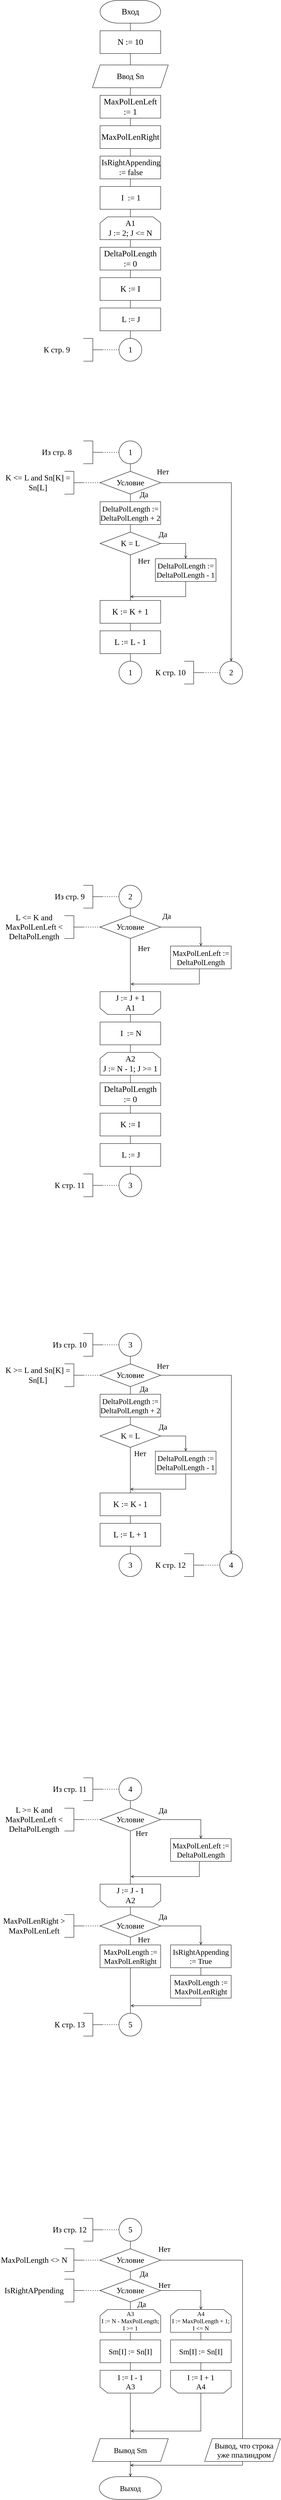 <mxfile version="15.7.4" type="github">
  <diagram id="jJNzSYbowdD1MDir5mqe" name="Page-1">
    <mxGraphModel dx="493" dy="912" grid="1" gridSize="10" guides="1" tooltips="1" connect="1" arrows="1" fold="1" page="1" pageScale="1" pageWidth="827" pageHeight="1169" math="0" shadow="0">
      <root>
        <mxCell id="0" />
        <mxCell id="1" parent="0" />
        <mxCell id="dUmzm0TEQAHFUmSsL2kq-4" style="edgeStyle=orthogonalEdgeStyle;rounded=0;orthogonalLoop=1;jettySize=auto;html=1;fontFamily=Times New Roman;fontSize=22;endArrow=none;endFill=0;" edge="1" parent="1" source="dUmzm0TEQAHFUmSsL2kq-2">
          <mxGeometry relative="1" as="geometry">
            <mxPoint x="414" y="120" as="targetPoint" />
          </mxGeometry>
        </mxCell>
        <mxCell id="dUmzm0TEQAHFUmSsL2kq-2" value="Вход" style="strokeWidth=1;html=1;shape=mxgraph.flowchart.terminator;whiteSpace=wrap;fontSize=22;fontFamily=Times New Roman;" vertex="1" parent="1">
          <mxGeometry x="334" y="40" width="160" height="60" as="geometry" />
        </mxCell>
        <mxCell id="dUmzm0TEQAHFUmSsL2kq-14" style="edgeStyle=orthogonalEdgeStyle;rounded=0;orthogonalLoop=1;jettySize=auto;html=1;entryX=0.5;entryY=0;entryDx=0;entryDy=0;fontFamily=Times New Roman;fontSize=21;endArrow=none;endFill=0;" edge="1" parent="1" source="dUmzm0TEQAHFUmSsL2kq-5" target="dUmzm0TEQAHFUmSsL2kq-12">
          <mxGeometry relative="1" as="geometry" />
        </mxCell>
        <mxCell id="dUmzm0TEQAHFUmSsL2kq-5" value="N := 10" style="rounded=0;whiteSpace=wrap;html=1;fontFamily=Times New Roman;fontSize=22;strokeWidth=1;" vertex="1" parent="1">
          <mxGeometry x="334" y="120" width="160" height="60" as="geometry" />
        </mxCell>
        <mxCell id="dUmzm0TEQAHFUmSsL2kq-6" style="edgeStyle=orthogonalEdgeStyle;rounded=0;orthogonalLoop=1;jettySize=auto;html=1;fontFamily=Times New Roman;fontSize=22;endArrow=none;endFill=0;" edge="1" parent="1">
          <mxGeometry relative="1" as="geometry">
            <mxPoint x="414" y="290" as="targetPoint" />
            <mxPoint x="413.941" y="270" as="sourcePoint" />
          </mxGeometry>
        </mxCell>
        <mxCell id="dUmzm0TEQAHFUmSsL2kq-7" value="MaxPolLenLeft := 1" style="rounded=0;whiteSpace=wrap;html=1;fontFamily=Times New Roman;fontSize=22;strokeWidth=1;" vertex="1" parent="1">
          <mxGeometry x="334" y="290" width="160" height="60" as="geometry" />
        </mxCell>
        <mxCell id="dUmzm0TEQAHFUmSsL2kq-8" style="edgeStyle=orthogonalEdgeStyle;rounded=0;orthogonalLoop=1;jettySize=auto;html=1;fontFamily=Times New Roman;fontSize=22;endArrow=none;endFill=0;" edge="1" parent="1">
          <mxGeometry relative="1" as="geometry">
            <mxPoint x="414" y="370" as="targetPoint" />
            <mxPoint x="413.941" y="350" as="sourcePoint" />
          </mxGeometry>
        </mxCell>
        <mxCell id="dUmzm0TEQAHFUmSsL2kq-9" value="MaxPolLenRight" style="rounded=0;whiteSpace=wrap;html=1;fontFamily=Times New Roman;fontSize=22;strokeWidth=1;" vertex="1" parent="1">
          <mxGeometry x="334" y="370" width="160" height="60" as="geometry" />
        </mxCell>
        <mxCell id="dUmzm0TEQAHFUmSsL2kq-10" style="edgeStyle=orthogonalEdgeStyle;rounded=0;orthogonalLoop=1;jettySize=auto;html=1;fontFamily=Times New Roman;fontSize=22;endArrow=none;endFill=0;" edge="1" parent="1">
          <mxGeometry relative="1" as="geometry">
            <mxPoint x="414" y="450" as="targetPoint" />
            <mxPoint x="413.941" y="430" as="sourcePoint" />
          </mxGeometry>
        </mxCell>
        <mxCell id="dUmzm0TEQAHFUmSsL2kq-19" style="edgeStyle=orthogonalEdgeStyle;rounded=0;orthogonalLoop=1;jettySize=auto;html=1;fontFamily=Times New Roman;fontSize=21;endArrow=none;endFill=0;" edge="1" parent="1" source="dUmzm0TEQAHFUmSsL2kq-11">
          <mxGeometry relative="1" as="geometry">
            <mxPoint x="414" y="520" as="targetPoint" />
          </mxGeometry>
        </mxCell>
        <mxCell id="dUmzm0TEQAHFUmSsL2kq-11" value="IsRightAppending := false" style="rounded=0;whiteSpace=wrap;html=1;fontFamily=Times New Roman;fontSize=21;strokeWidth=1;spacingLeft=3;" vertex="1" parent="1">
          <mxGeometry x="334" y="450" width="160" height="60" as="geometry" />
        </mxCell>
        <mxCell id="dUmzm0TEQAHFUmSsL2kq-12" value="Ввод Sn" style="shape=parallelogram;perimeter=parallelogramPerimeter;whiteSpace=wrap;html=1;fixedSize=1;fontFamily=Times New Roman;fontSize=21;strokeWidth=1;" vertex="1" parent="1">
          <mxGeometry x="314" y="210" width="200" height="60" as="geometry" />
        </mxCell>
        <mxCell id="dUmzm0TEQAHFUmSsL2kq-20" value="А1&lt;br&gt;J := 2; J &amp;lt;= N" style="shape=loopLimit;whiteSpace=wrap;html=1;fontFamily=Times New Roman;fontSize=21;strokeWidth=1;" vertex="1" parent="1">
          <mxGeometry x="334" y="610" width="160" height="60" as="geometry" />
        </mxCell>
        <mxCell id="dUmzm0TEQAHFUmSsL2kq-21" style="edgeStyle=orthogonalEdgeStyle;rounded=0;orthogonalLoop=1;jettySize=auto;html=1;fontFamily=Times New Roman;fontSize=22;endArrow=none;endFill=0;" edge="1" parent="1">
          <mxGeometry relative="1" as="geometry">
            <mxPoint x="414" y="690" as="targetPoint" />
            <mxPoint x="413.941" y="670" as="sourcePoint" />
          </mxGeometry>
        </mxCell>
        <mxCell id="dUmzm0TEQAHFUmSsL2kq-22" value="DeltaPolLength := 0" style="rounded=0;whiteSpace=wrap;html=1;fontFamily=Times New Roman;fontSize=22;strokeWidth=1;" vertex="1" parent="1">
          <mxGeometry x="334" y="690" width="160" height="60" as="geometry" />
        </mxCell>
        <mxCell id="dUmzm0TEQAHFUmSsL2kq-23" style="edgeStyle=orthogonalEdgeStyle;rounded=0;orthogonalLoop=1;jettySize=auto;html=1;fontFamily=Times New Roman;fontSize=22;endArrow=none;endFill=0;" edge="1" parent="1">
          <mxGeometry relative="1" as="geometry">
            <mxPoint x="414" y="770" as="targetPoint" />
            <mxPoint x="413.941" y="750" as="sourcePoint" />
          </mxGeometry>
        </mxCell>
        <mxCell id="dUmzm0TEQAHFUmSsL2kq-24" value="K := I" style="rounded=0;whiteSpace=wrap;html=1;fontFamily=Times New Roman;fontSize=22;strokeWidth=1;" vertex="1" parent="1">
          <mxGeometry x="334" y="770" width="160" height="60" as="geometry" />
        </mxCell>
        <mxCell id="dUmzm0TEQAHFUmSsL2kq-25" style="edgeStyle=orthogonalEdgeStyle;rounded=0;orthogonalLoop=1;jettySize=auto;html=1;fontFamily=Times New Roman;fontSize=22;endArrow=none;endFill=0;" edge="1" parent="1">
          <mxGeometry relative="1" as="geometry">
            <mxPoint x="414" y="850" as="targetPoint" />
            <mxPoint x="413.941" y="830" as="sourcePoint" />
          </mxGeometry>
        </mxCell>
        <mxCell id="dUmzm0TEQAHFUmSsL2kq-28" style="edgeStyle=orthogonalEdgeStyle;rounded=0;orthogonalLoop=1;jettySize=auto;html=1;entryX=0.5;entryY=0;entryDx=0;entryDy=0;fontFamily=Times New Roman;fontSize=21;endArrow=none;endFill=0;" edge="1" parent="1" source="dUmzm0TEQAHFUmSsL2kq-26" target="dUmzm0TEQAHFUmSsL2kq-27">
          <mxGeometry relative="1" as="geometry" />
        </mxCell>
        <mxCell id="dUmzm0TEQAHFUmSsL2kq-26" value="L := J" style="rounded=0;whiteSpace=wrap;html=1;fontFamily=Times New Roman;fontSize=21;strokeWidth=1;spacingLeft=3;" vertex="1" parent="1">
          <mxGeometry x="334" y="850" width="160" height="60" as="geometry" />
        </mxCell>
        <mxCell id="dUmzm0TEQAHFUmSsL2kq-27" value="1" style="ellipse;whiteSpace=wrap;html=1;aspect=fixed;fontFamily=Times New Roman;fontSize=21;strokeWidth=1;" vertex="1" parent="1">
          <mxGeometry x="384" y="930" width="60" height="60" as="geometry" />
        </mxCell>
        <mxCell id="dUmzm0TEQAHFUmSsL2kq-30" style="edgeStyle=orthogonalEdgeStyle;rounded=0;orthogonalLoop=1;jettySize=auto;html=1;fontFamily=Times New Roman;fontSize=21;endArrow=none;endFill=0;" edge="1" parent="1" source="dUmzm0TEQAHFUmSsL2kq-29">
          <mxGeometry relative="1" as="geometry">
            <mxPoint x="414" y="1280" as="targetPoint" />
          </mxGeometry>
        </mxCell>
        <mxCell id="dUmzm0TEQAHFUmSsL2kq-29" value="1" style="ellipse;whiteSpace=wrap;html=1;aspect=fixed;fontFamily=Times New Roman;fontSize=21;strokeWidth=1;" vertex="1" parent="1">
          <mxGeometry x="384" y="1200" width="60" height="60" as="geometry" />
        </mxCell>
        <mxCell id="dUmzm0TEQAHFUmSsL2kq-66" style="edgeStyle=orthogonalEdgeStyle;rounded=0;orthogonalLoop=1;jettySize=auto;html=1;fontFamily=Times New Roman;fontSize=20;endArrow=open;endFill=0;" edge="1" parent="1" source="dUmzm0TEQAHFUmSsL2kq-31">
          <mxGeometry relative="1" as="geometry">
            <mxPoint x="680" y="1780" as="targetPoint" />
          </mxGeometry>
        </mxCell>
        <mxCell id="dUmzm0TEQAHFUmSsL2kq-31" value="Условие" style="rhombus;whiteSpace=wrap;html=1;fontFamily=Times New Roman;fontSize=21;strokeWidth=1;" vertex="1" parent="1">
          <mxGeometry x="334" y="1280" width="160" height="60" as="geometry" />
        </mxCell>
        <mxCell id="dUmzm0TEQAHFUmSsL2kq-32" value="" style="endArrow=none;dashed=1;html=1;rounded=0;fontFamily=Times New Roman;fontSize=21;entryX=0;entryY=0.5;entryDx=0;entryDy=0;" edge="1" parent="1" target="dUmzm0TEQAHFUmSsL2kq-31">
          <mxGeometry width="50" height="50" relative="1" as="geometry">
            <mxPoint x="290" y="1310" as="sourcePoint" />
            <mxPoint x="220" y="1290" as="targetPoint" />
          </mxGeometry>
        </mxCell>
        <mxCell id="dUmzm0TEQAHFUmSsL2kq-33" value="" style="strokeWidth=1;html=1;shape=mxgraph.flowchart.annotation_2;align=left;labelPosition=right;pointerEvents=1;fontFamily=Times New Roman;fontSize=21;flipH=1;" vertex="1" parent="1">
          <mxGeometry x="240" y="1280" width="50" height="60" as="geometry" />
        </mxCell>
        <mxCell id="dUmzm0TEQAHFUmSsL2kq-34" value="K &amp;lt;= L and Sn[K] = Sn[L]" style="text;html=1;strokeColor=none;fillColor=none;align=center;verticalAlign=middle;whiteSpace=wrap;rounded=0;fontFamily=Times New Roman;fontSize=21;" vertex="1" parent="1">
          <mxGeometry x="80" y="1295" width="180" height="30" as="geometry" />
        </mxCell>
        <mxCell id="dUmzm0TEQAHFUmSsL2kq-56" style="edgeStyle=orthogonalEdgeStyle;rounded=0;orthogonalLoop=1;jettySize=auto;html=1;entryX=0.5;entryY=0;entryDx=0;entryDy=0;fontFamily=Times New Roman;fontSize=20;endArrow=open;endFill=0;" edge="1" parent="1" source="dUmzm0TEQAHFUmSsL2kq-36" target="dUmzm0TEQAHFUmSsL2kq-43">
          <mxGeometry relative="1" as="geometry">
            <Array as="points">
              <mxPoint x="560" y="1470" />
            </Array>
          </mxGeometry>
        </mxCell>
        <mxCell id="dUmzm0TEQAHFUmSsL2kq-57" value="" style="edgeStyle=orthogonalEdgeStyle;rounded=0;orthogonalLoop=1;jettySize=auto;html=1;fontFamily=Times New Roman;fontSize=20;endArrow=none;endFill=0;" edge="1" parent="1" source="dUmzm0TEQAHFUmSsL2kq-36" target="dUmzm0TEQAHFUmSsL2kq-41">
          <mxGeometry relative="1" as="geometry" />
        </mxCell>
        <mxCell id="dUmzm0TEQAHFUmSsL2kq-36" value="K = L" style="rhombus;whiteSpace=wrap;html=1;fontFamily=Times New Roman;fontSize=21;strokeWidth=1;" vertex="1" parent="1">
          <mxGeometry x="334" y="1440" width="160" height="60" as="geometry" />
        </mxCell>
        <mxCell id="dUmzm0TEQAHFUmSsL2kq-38" style="edgeStyle=orthogonalEdgeStyle;rounded=0;orthogonalLoop=1;jettySize=auto;html=1;fontFamily=Times New Roman;fontSize=22;endArrow=none;endFill=0;" edge="1" parent="1">
          <mxGeometry relative="1" as="geometry">
            <mxPoint x="414" y="1360" as="targetPoint" />
            <mxPoint x="413.941" y="1340" as="sourcePoint" />
          </mxGeometry>
        </mxCell>
        <mxCell id="dUmzm0TEQAHFUmSsL2kq-54" style="edgeStyle=orthogonalEdgeStyle;rounded=0;orthogonalLoop=1;jettySize=auto;html=1;entryX=0.5;entryY=0;entryDx=0;entryDy=0;fontFamily=Times New Roman;fontSize=20;endArrow=none;endFill=0;" edge="1" parent="1" source="dUmzm0TEQAHFUmSsL2kq-39" target="dUmzm0TEQAHFUmSsL2kq-36">
          <mxGeometry relative="1" as="geometry" />
        </mxCell>
        <mxCell id="dUmzm0TEQAHFUmSsL2kq-39" value="DeltaPolLength := DeltaPolLength + 2" style="rounded=0;whiteSpace=wrap;html=1;fontFamily=Times New Roman;fontSize=20;strokeWidth=1;" vertex="1" parent="1">
          <mxGeometry x="334" y="1360" width="160" height="60" as="geometry" />
        </mxCell>
        <mxCell id="dUmzm0TEQAHFUmSsL2kq-41" value="K := K + 1" style="rounded=0;whiteSpace=wrap;html=1;fontFamily=Times New Roman;fontSize=22;strokeWidth=1;" vertex="1" parent="1">
          <mxGeometry x="334" y="1620" width="160" height="60" as="geometry" />
        </mxCell>
        <mxCell id="dUmzm0TEQAHFUmSsL2kq-42" style="edgeStyle=orthogonalEdgeStyle;rounded=0;orthogonalLoop=1;jettySize=auto;html=1;fontFamily=Times New Roman;fontSize=22;endArrow=none;endFill=0;" edge="1" parent="1">
          <mxGeometry relative="1" as="geometry">
            <mxPoint x="414" y="1520" as="targetPoint" />
            <mxPoint x="413.941" y="1500" as="sourcePoint" />
          </mxGeometry>
        </mxCell>
        <mxCell id="dUmzm0TEQAHFUmSsL2kq-58" style="edgeStyle=orthogonalEdgeStyle;rounded=0;orthogonalLoop=1;jettySize=auto;html=1;fontFamily=Times New Roman;fontSize=20;endArrow=open;endFill=0;" edge="1" parent="1" source="dUmzm0TEQAHFUmSsL2kq-43">
          <mxGeometry relative="1" as="geometry">
            <mxPoint x="414" y="1610" as="targetPoint" />
            <Array as="points">
              <mxPoint x="560" y="1610" />
            </Array>
          </mxGeometry>
        </mxCell>
        <mxCell id="dUmzm0TEQAHFUmSsL2kq-43" value="DeltaPolLength := DeltaPolLength - 1" style="rounded=0;whiteSpace=wrap;html=1;fontFamily=Times New Roman;fontSize=20;strokeWidth=1;" vertex="1" parent="1">
          <mxGeometry x="480" y="1510" width="160" height="60" as="geometry" />
        </mxCell>
        <mxCell id="dUmzm0TEQAHFUmSsL2kq-48" style="edgeStyle=orthogonalEdgeStyle;rounded=0;orthogonalLoop=1;jettySize=auto;html=1;fontFamily=Times New Roman;fontSize=22;endArrow=none;endFill=0;" edge="1" parent="1">
          <mxGeometry relative="1" as="geometry">
            <mxPoint x="414" y="1700" as="targetPoint" />
            <mxPoint x="413.941" y="1680" as="sourcePoint" />
          </mxGeometry>
        </mxCell>
        <mxCell id="dUmzm0TEQAHFUmSsL2kq-63" style="edgeStyle=orthogonalEdgeStyle;rounded=0;orthogonalLoop=1;jettySize=auto;html=1;fontFamily=Times New Roman;fontSize=20;endArrow=none;endFill=0;" edge="1" parent="1" source="dUmzm0TEQAHFUmSsL2kq-49">
          <mxGeometry relative="1" as="geometry">
            <mxPoint x="414" y="1780" as="targetPoint" />
          </mxGeometry>
        </mxCell>
        <mxCell id="dUmzm0TEQAHFUmSsL2kq-49" value="L := L - 1" style="rounded=0;whiteSpace=wrap;html=1;fontFamily=Times New Roman;fontSize=22;strokeWidth=1;" vertex="1" parent="1">
          <mxGeometry x="334" y="1700" width="160" height="60" as="geometry" />
        </mxCell>
        <mxCell id="dUmzm0TEQAHFUmSsL2kq-64" value="1" style="ellipse;whiteSpace=wrap;html=1;aspect=fixed;fontFamily=Times New Roman;fontSize=21;strokeWidth=1;" vertex="1" parent="1">
          <mxGeometry x="384" y="1780" width="60" height="60" as="geometry" />
        </mxCell>
        <mxCell id="dUmzm0TEQAHFUmSsL2kq-67" value="2" style="ellipse;whiteSpace=wrap;html=1;aspect=fixed;fontFamily=Times New Roman;fontSize=21;strokeWidth=1;" vertex="1" parent="1">
          <mxGeometry x="650" y="1780" width="60" height="60" as="geometry" />
        </mxCell>
        <mxCell id="dUmzm0TEQAHFUmSsL2kq-69" style="edgeStyle=orthogonalEdgeStyle;rounded=0;orthogonalLoop=1;jettySize=auto;html=1;fontFamily=Times New Roman;fontSize=20;endArrow=none;endFill=0;" edge="1" parent="1" source="dUmzm0TEQAHFUmSsL2kq-68">
          <mxGeometry relative="1" as="geometry">
            <mxPoint x="414" y="2450" as="targetPoint" />
          </mxGeometry>
        </mxCell>
        <mxCell id="dUmzm0TEQAHFUmSsL2kq-68" value="2" style="ellipse;whiteSpace=wrap;html=1;aspect=fixed;fontFamily=Times New Roman;fontSize=21;strokeWidth=1;" vertex="1" parent="1">
          <mxGeometry x="384" y="2370" width="60" height="60" as="geometry" />
        </mxCell>
        <mxCell id="dUmzm0TEQAHFUmSsL2kq-81" style="edgeStyle=orthogonalEdgeStyle;rounded=0;orthogonalLoop=1;jettySize=auto;html=1;entryX=0.5;entryY=0;entryDx=0;entryDy=0;fontFamily=Times New Roman;fontSize=20;endArrow=none;endFill=0;" edge="1" parent="1" source="dUmzm0TEQAHFUmSsL2kq-70" target="dUmzm0TEQAHFUmSsL2kq-79">
          <mxGeometry relative="1" as="geometry" />
        </mxCell>
        <mxCell id="dUmzm0TEQAHFUmSsL2kq-70" value="Условие" style="rhombus;whiteSpace=wrap;html=1;fontFamily=Times New Roman;fontSize=21;strokeWidth=1;" vertex="1" parent="1">
          <mxGeometry x="334" y="2450" width="160" height="60" as="geometry" />
        </mxCell>
        <mxCell id="dUmzm0TEQAHFUmSsL2kq-71" value="" style="endArrow=none;dashed=1;html=1;rounded=0;fontFamily=Times New Roman;fontSize=21;entryX=0;entryY=0.5;entryDx=0;entryDy=0;" edge="1" parent="1">
          <mxGeometry width="50" height="50" relative="1" as="geometry">
            <mxPoint x="290" y="2480" as="sourcePoint" />
            <mxPoint x="334" y="2480" as="targetPoint" />
          </mxGeometry>
        </mxCell>
        <mxCell id="dUmzm0TEQAHFUmSsL2kq-72" value="" style="strokeWidth=1;html=1;shape=mxgraph.flowchart.annotation_2;align=left;labelPosition=right;pointerEvents=1;fontFamily=Times New Roman;fontSize=21;flipH=1;" vertex="1" parent="1">
          <mxGeometry x="240" y="2450" width="50" height="60" as="geometry" />
        </mxCell>
        <mxCell id="dUmzm0TEQAHFUmSsL2kq-73" value="L &amp;lt;= K and MaxPolLenLeft &amp;lt; DeltaPolLength" style="text;html=1;strokeColor=none;fillColor=none;align=center;verticalAlign=middle;whiteSpace=wrap;rounded=0;fontFamily=Times New Roman;fontSize=21;" vertex="1" parent="1">
          <mxGeometry x="70" y="2465" width="180" height="30" as="geometry" />
        </mxCell>
        <mxCell id="dUmzm0TEQAHFUmSsL2kq-74" style="edgeStyle=orthogonalEdgeStyle;rounded=0;orthogonalLoop=1;jettySize=auto;html=1;entryX=0.5;entryY=0;entryDx=0;entryDy=0;fontFamily=Times New Roman;fontSize=20;endArrow=open;endFill=0;" edge="1" parent="1" target="dUmzm0TEQAHFUmSsL2kq-75">
          <mxGeometry relative="1" as="geometry">
            <mxPoint x="494" y="2480" as="sourcePoint" />
            <Array as="points">
              <mxPoint x="600" y="2480" />
            </Array>
          </mxGeometry>
        </mxCell>
        <mxCell id="dUmzm0TEQAHFUmSsL2kq-75" value="MaxPolLenLeft := DeltaPolLength" style="rounded=0;whiteSpace=wrap;html=1;fontFamily=Times New Roman;fontSize=20;strokeWidth=1;" vertex="1" parent="1">
          <mxGeometry x="520" y="2530" width="160" height="60" as="geometry" />
        </mxCell>
        <mxCell id="dUmzm0TEQAHFUmSsL2kq-78" style="edgeStyle=orthogonalEdgeStyle;rounded=0;orthogonalLoop=1;jettySize=auto;html=1;fontFamily=Times New Roman;fontSize=20;endArrow=open;endFill=0;" edge="1" parent="1">
          <mxGeometry relative="1" as="geometry">
            <mxPoint x="415" y="2630" as="targetPoint" />
            <mxPoint x="596" y="2590" as="sourcePoint" />
            <Array as="points">
              <mxPoint x="596" y="2630" />
            </Array>
          </mxGeometry>
        </mxCell>
        <mxCell id="dUmzm0TEQAHFUmSsL2kq-100" style="edgeStyle=orthogonalEdgeStyle;rounded=0;orthogonalLoop=1;jettySize=auto;html=1;entryX=0.5;entryY=0;entryDx=0;entryDy=0;fontFamily=Times New Roman;fontSize=20;endArrow=none;endFill=0;" edge="1" parent="1" source="dUmzm0TEQAHFUmSsL2kq-79" target="dUmzm0TEQAHFUmSsL2kq-99">
          <mxGeometry relative="1" as="geometry" />
        </mxCell>
        <mxCell id="dUmzm0TEQAHFUmSsL2kq-79" value="J := J + 1&lt;br&gt;А1" style="shape=loopLimit;whiteSpace=wrap;html=1;fontFamily=Times New Roman;fontSize=21;strokeWidth=1;flipV=1;" vertex="1" parent="1">
          <mxGeometry x="334" y="2650" width="160" height="60" as="geometry" />
        </mxCell>
        <mxCell id="dUmzm0TEQAHFUmSsL2kq-87" style="edgeStyle=orthogonalEdgeStyle;rounded=0;orthogonalLoop=1;jettySize=auto;html=1;fontFamily=Times New Roman;fontSize=21;endArrow=none;endFill=0;" edge="1" parent="1" source="dUmzm0TEQAHFUmSsL2kq-88">
          <mxGeometry relative="1" as="geometry">
            <mxPoint x="414" y="600" as="targetPoint" />
          </mxGeometry>
        </mxCell>
        <mxCell id="dUmzm0TEQAHFUmSsL2kq-88" value="I&amp;nbsp; := 1" style="rounded=0;whiteSpace=wrap;html=1;fontFamily=Times New Roman;fontSize=21;strokeWidth=1;spacingLeft=3;" vertex="1" parent="1">
          <mxGeometry x="334" y="530" width="160" height="60" as="geometry" />
        </mxCell>
        <mxCell id="dUmzm0TEQAHFUmSsL2kq-89" value="А2&lt;br&gt;J := N - 1; J &amp;gt;= 1" style="shape=loopLimit;whiteSpace=wrap;html=1;fontFamily=Times New Roman;fontSize=21;strokeWidth=1;" vertex="1" parent="1">
          <mxGeometry x="334" y="2810" width="160" height="60" as="geometry" />
        </mxCell>
        <mxCell id="dUmzm0TEQAHFUmSsL2kq-90" style="edgeStyle=orthogonalEdgeStyle;rounded=0;orthogonalLoop=1;jettySize=auto;html=1;fontFamily=Times New Roman;fontSize=22;endArrow=none;endFill=0;" edge="1" parent="1">
          <mxGeometry relative="1" as="geometry">
            <mxPoint x="414.0" y="2890" as="targetPoint" />
            <mxPoint x="413.941" y="2870" as="sourcePoint" />
          </mxGeometry>
        </mxCell>
        <mxCell id="dUmzm0TEQAHFUmSsL2kq-91" value="DeltaPolLength := 0" style="rounded=0;whiteSpace=wrap;html=1;fontFamily=Times New Roman;fontSize=22;strokeWidth=1;" vertex="1" parent="1">
          <mxGeometry x="334" y="2890" width="160" height="60" as="geometry" />
        </mxCell>
        <mxCell id="dUmzm0TEQAHFUmSsL2kq-92" style="edgeStyle=orthogonalEdgeStyle;rounded=0;orthogonalLoop=1;jettySize=auto;html=1;fontFamily=Times New Roman;fontSize=22;endArrow=none;endFill=0;" edge="1" parent="1">
          <mxGeometry relative="1" as="geometry">
            <mxPoint x="414.0" y="2970" as="targetPoint" />
            <mxPoint x="413.941" y="2950" as="sourcePoint" />
          </mxGeometry>
        </mxCell>
        <mxCell id="dUmzm0TEQAHFUmSsL2kq-93" value="K := I" style="rounded=0;whiteSpace=wrap;html=1;fontFamily=Times New Roman;fontSize=22;strokeWidth=1;" vertex="1" parent="1">
          <mxGeometry x="334" y="2970" width="160" height="60" as="geometry" />
        </mxCell>
        <mxCell id="dUmzm0TEQAHFUmSsL2kq-94" style="edgeStyle=orthogonalEdgeStyle;rounded=0;orthogonalLoop=1;jettySize=auto;html=1;fontFamily=Times New Roman;fontSize=22;endArrow=none;endFill=0;" edge="1" parent="1">
          <mxGeometry relative="1" as="geometry">
            <mxPoint x="414.0" y="3050" as="targetPoint" />
            <mxPoint x="413.941" y="3030" as="sourcePoint" />
          </mxGeometry>
        </mxCell>
        <mxCell id="dUmzm0TEQAHFUmSsL2kq-95" style="edgeStyle=orthogonalEdgeStyle;rounded=0;orthogonalLoop=1;jettySize=auto;html=1;entryX=0.5;entryY=0;entryDx=0;entryDy=0;fontFamily=Times New Roman;fontSize=21;endArrow=none;endFill=0;" edge="1" parent="1" source="dUmzm0TEQAHFUmSsL2kq-96" target="dUmzm0TEQAHFUmSsL2kq-97">
          <mxGeometry relative="1" as="geometry" />
        </mxCell>
        <mxCell id="dUmzm0TEQAHFUmSsL2kq-96" value="L := J" style="rounded=0;whiteSpace=wrap;html=1;fontFamily=Times New Roman;fontSize=21;strokeWidth=1;spacingLeft=3;" vertex="1" parent="1">
          <mxGeometry x="334" y="3050" width="160" height="60" as="geometry" />
        </mxCell>
        <mxCell id="dUmzm0TEQAHFUmSsL2kq-97" value="3" style="ellipse;whiteSpace=wrap;html=1;aspect=fixed;fontFamily=Times New Roman;fontSize=21;strokeWidth=1;" vertex="1" parent="1">
          <mxGeometry x="384" y="3130" width="60" height="60" as="geometry" />
        </mxCell>
        <mxCell id="dUmzm0TEQAHFUmSsL2kq-98" style="edgeStyle=orthogonalEdgeStyle;rounded=0;orthogonalLoop=1;jettySize=auto;html=1;fontFamily=Times New Roman;fontSize=21;endArrow=none;endFill=0;" edge="1" parent="1" source="dUmzm0TEQAHFUmSsL2kq-99">
          <mxGeometry relative="1" as="geometry">
            <mxPoint x="414.0" y="2800" as="targetPoint" />
          </mxGeometry>
        </mxCell>
        <mxCell id="dUmzm0TEQAHFUmSsL2kq-99" value="I&amp;nbsp; := N" style="rounded=0;whiteSpace=wrap;html=1;fontFamily=Times New Roman;fontSize=21;strokeWidth=1;spacingLeft=3;" vertex="1" parent="1">
          <mxGeometry x="334" y="2730" width="160" height="60" as="geometry" />
        </mxCell>
        <mxCell id="dUmzm0TEQAHFUmSsL2kq-101" value="3" style="ellipse;whiteSpace=wrap;html=1;aspect=fixed;fontFamily=Times New Roman;fontSize=21;strokeWidth=1;" vertex="1" parent="1">
          <mxGeometry x="384" y="3550" width="60" height="60" as="geometry" />
        </mxCell>
        <mxCell id="dUmzm0TEQAHFUmSsL2kq-102" style="edgeStyle=orthogonalEdgeStyle;rounded=0;orthogonalLoop=1;jettySize=auto;html=1;fontFamily=Times New Roman;fontSize=21;endArrow=none;endFill=0;" edge="1" parent="1">
          <mxGeometry relative="1" as="geometry">
            <mxPoint x="414" y="3630" as="targetPoint" />
            <mxPoint x="414.0" y="3610" as="sourcePoint" />
          </mxGeometry>
        </mxCell>
        <mxCell id="dUmzm0TEQAHFUmSsL2kq-103" style="edgeStyle=orthogonalEdgeStyle;rounded=0;orthogonalLoop=1;jettySize=auto;html=1;fontFamily=Times New Roman;fontSize=20;endArrow=open;endFill=0;" edge="1" parent="1" source="dUmzm0TEQAHFUmSsL2kq-104">
          <mxGeometry relative="1" as="geometry">
            <mxPoint x="680" y="4130" as="targetPoint" />
          </mxGeometry>
        </mxCell>
        <mxCell id="dUmzm0TEQAHFUmSsL2kq-104" value="Условие" style="rhombus;whiteSpace=wrap;html=1;fontFamily=Times New Roman;fontSize=21;strokeWidth=1;" vertex="1" parent="1">
          <mxGeometry x="334" y="3630" width="160" height="60" as="geometry" />
        </mxCell>
        <mxCell id="dUmzm0TEQAHFUmSsL2kq-105" value="" style="endArrow=none;dashed=1;html=1;rounded=0;fontFamily=Times New Roman;fontSize=21;entryX=0;entryY=0.5;entryDx=0;entryDy=0;" edge="1" parent="1" target="dUmzm0TEQAHFUmSsL2kq-104">
          <mxGeometry width="50" height="50" relative="1" as="geometry">
            <mxPoint x="290" y="3660" as="sourcePoint" />
            <mxPoint x="220" y="3640" as="targetPoint" />
          </mxGeometry>
        </mxCell>
        <mxCell id="dUmzm0TEQAHFUmSsL2kq-106" value="" style="strokeWidth=1;html=1;shape=mxgraph.flowchart.annotation_2;align=left;labelPosition=right;pointerEvents=1;fontFamily=Times New Roman;fontSize=21;flipH=1;" vertex="1" parent="1">
          <mxGeometry x="240" y="3630" width="50" height="60" as="geometry" />
        </mxCell>
        <mxCell id="dUmzm0TEQAHFUmSsL2kq-107" value="K &amp;gt;= L and Sn[K] = Sn[L]" style="text;html=1;strokeColor=none;fillColor=none;align=center;verticalAlign=middle;whiteSpace=wrap;rounded=0;fontFamily=Times New Roman;fontSize=21;" vertex="1" parent="1">
          <mxGeometry x="80" y="3645" width="180" height="30" as="geometry" />
        </mxCell>
        <mxCell id="dUmzm0TEQAHFUmSsL2kq-108" style="edgeStyle=orthogonalEdgeStyle;rounded=0;orthogonalLoop=1;jettySize=auto;html=1;entryX=0.5;entryY=0;entryDx=0;entryDy=0;fontFamily=Times New Roman;fontSize=20;endArrow=open;endFill=0;" edge="1" parent="1" source="dUmzm0TEQAHFUmSsL2kq-110" target="dUmzm0TEQAHFUmSsL2kq-117">
          <mxGeometry relative="1" as="geometry">
            <Array as="points">
              <mxPoint x="560" y="3820" />
            </Array>
          </mxGeometry>
        </mxCell>
        <mxCell id="dUmzm0TEQAHFUmSsL2kq-109" value="" style="edgeStyle=orthogonalEdgeStyle;rounded=0;orthogonalLoop=1;jettySize=auto;html=1;fontFamily=Times New Roman;fontSize=20;endArrow=none;endFill=0;" edge="1" parent="1" source="dUmzm0TEQAHFUmSsL2kq-110" target="dUmzm0TEQAHFUmSsL2kq-114">
          <mxGeometry relative="1" as="geometry" />
        </mxCell>
        <mxCell id="dUmzm0TEQAHFUmSsL2kq-110" value="K = L" style="rhombus;whiteSpace=wrap;html=1;fontFamily=Times New Roman;fontSize=21;strokeWidth=1;" vertex="1" parent="1">
          <mxGeometry x="334" y="3790" width="160" height="60" as="geometry" />
        </mxCell>
        <mxCell id="dUmzm0TEQAHFUmSsL2kq-111" style="edgeStyle=orthogonalEdgeStyle;rounded=0;orthogonalLoop=1;jettySize=auto;html=1;fontFamily=Times New Roman;fontSize=22;endArrow=none;endFill=0;" edge="1" parent="1">
          <mxGeometry relative="1" as="geometry">
            <mxPoint x="414" y="3710" as="targetPoint" />
            <mxPoint x="413.941" y="3690" as="sourcePoint" />
          </mxGeometry>
        </mxCell>
        <mxCell id="dUmzm0TEQAHFUmSsL2kq-112" style="edgeStyle=orthogonalEdgeStyle;rounded=0;orthogonalLoop=1;jettySize=auto;html=1;entryX=0.5;entryY=0;entryDx=0;entryDy=0;fontFamily=Times New Roman;fontSize=20;endArrow=none;endFill=0;" edge="1" parent="1" source="dUmzm0TEQAHFUmSsL2kq-113" target="dUmzm0TEQAHFUmSsL2kq-110">
          <mxGeometry relative="1" as="geometry" />
        </mxCell>
        <mxCell id="dUmzm0TEQAHFUmSsL2kq-113" value="DeltaPolLength := DeltaPolLength + 2" style="rounded=0;whiteSpace=wrap;html=1;fontFamily=Times New Roman;fontSize=20;strokeWidth=1;" vertex="1" parent="1">
          <mxGeometry x="334" y="3710" width="160" height="60" as="geometry" />
        </mxCell>
        <mxCell id="dUmzm0TEQAHFUmSsL2kq-114" value="K := K - 1" style="rounded=0;whiteSpace=wrap;html=1;fontFamily=Times New Roman;fontSize=22;strokeWidth=1;" vertex="1" parent="1">
          <mxGeometry x="334" y="3970" width="160" height="60" as="geometry" />
        </mxCell>
        <mxCell id="dUmzm0TEQAHFUmSsL2kq-115" style="edgeStyle=orthogonalEdgeStyle;rounded=0;orthogonalLoop=1;jettySize=auto;html=1;fontFamily=Times New Roman;fontSize=22;endArrow=none;endFill=0;" edge="1" parent="1">
          <mxGeometry relative="1" as="geometry">
            <mxPoint x="414" y="3870" as="targetPoint" />
            <mxPoint x="413.941" y="3850" as="sourcePoint" />
          </mxGeometry>
        </mxCell>
        <mxCell id="dUmzm0TEQAHFUmSsL2kq-116" style="edgeStyle=orthogonalEdgeStyle;rounded=0;orthogonalLoop=1;jettySize=auto;html=1;fontFamily=Times New Roman;fontSize=20;endArrow=open;endFill=0;" edge="1" parent="1" source="dUmzm0TEQAHFUmSsL2kq-117">
          <mxGeometry relative="1" as="geometry">
            <mxPoint x="414" y="3960" as="targetPoint" />
            <Array as="points">
              <mxPoint x="560" y="3960" />
            </Array>
          </mxGeometry>
        </mxCell>
        <mxCell id="dUmzm0TEQAHFUmSsL2kq-117" value="DeltaPolLength := DeltaPolLength - 1" style="rounded=0;whiteSpace=wrap;html=1;fontFamily=Times New Roman;fontSize=20;strokeWidth=1;" vertex="1" parent="1">
          <mxGeometry x="480" y="3860" width="160" height="60" as="geometry" />
        </mxCell>
        <mxCell id="dUmzm0TEQAHFUmSsL2kq-118" style="edgeStyle=orthogonalEdgeStyle;rounded=0;orthogonalLoop=1;jettySize=auto;html=1;fontFamily=Times New Roman;fontSize=22;endArrow=none;endFill=0;" edge="1" parent="1">
          <mxGeometry relative="1" as="geometry">
            <mxPoint x="414" y="4050" as="targetPoint" />
            <mxPoint x="413.941" y="4030" as="sourcePoint" />
          </mxGeometry>
        </mxCell>
        <mxCell id="dUmzm0TEQAHFUmSsL2kq-119" style="edgeStyle=orthogonalEdgeStyle;rounded=0;orthogonalLoop=1;jettySize=auto;html=1;fontFamily=Times New Roman;fontSize=20;endArrow=none;endFill=0;" edge="1" parent="1" source="dUmzm0TEQAHFUmSsL2kq-120">
          <mxGeometry relative="1" as="geometry">
            <mxPoint x="414" y="4130" as="targetPoint" />
          </mxGeometry>
        </mxCell>
        <mxCell id="dUmzm0TEQAHFUmSsL2kq-120" value="L := L + 1" style="rounded=0;whiteSpace=wrap;html=1;fontFamily=Times New Roman;fontSize=22;strokeWidth=1;" vertex="1" parent="1">
          <mxGeometry x="334" y="4050" width="160" height="60" as="geometry" />
        </mxCell>
        <mxCell id="dUmzm0TEQAHFUmSsL2kq-121" value="3" style="ellipse;whiteSpace=wrap;html=1;aspect=fixed;fontFamily=Times New Roman;fontSize=21;strokeWidth=1;" vertex="1" parent="1">
          <mxGeometry x="384" y="4130" width="60" height="60" as="geometry" />
        </mxCell>
        <mxCell id="dUmzm0TEQAHFUmSsL2kq-122" value="4" style="ellipse;whiteSpace=wrap;html=1;aspect=fixed;fontFamily=Times New Roman;fontSize=21;strokeWidth=1;" vertex="1" parent="1">
          <mxGeometry x="650" y="4130" width="60" height="60" as="geometry" />
        </mxCell>
        <mxCell id="dUmzm0TEQAHFUmSsL2kq-146" style="edgeStyle=orthogonalEdgeStyle;rounded=0;orthogonalLoop=1;jettySize=auto;html=1;fontFamily=Times New Roman;fontSize=20;endArrow=none;endFill=0;" edge="1" parent="1" source="dUmzm0TEQAHFUmSsL2kq-147">
          <mxGeometry relative="1" as="geometry">
            <mxPoint x="414" y="4800" as="targetPoint" />
          </mxGeometry>
        </mxCell>
        <mxCell id="dUmzm0TEQAHFUmSsL2kq-147" value="4" style="ellipse;whiteSpace=wrap;html=1;aspect=fixed;fontFamily=Times New Roman;fontSize=21;strokeWidth=1;" vertex="1" parent="1">
          <mxGeometry x="384" y="4720" width="60" height="60" as="geometry" />
        </mxCell>
        <mxCell id="dUmzm0TEQAHFUmSsL2kq-148" style="edgeStyle=orthogonalEdgeStyle;rounded=0;orthogonalLoop=1;jettySize=auto;html=1;entryX=0.5;entryY=0;entryDx=0;entryDy=0;fontFamily=Times New Roman;fontSize=20;endArrow=none;endFill=0;" edge="1" parent="1" source="dUmzm0TEQAHFUmSsL2kq-149" target="dUmzm0TEQAHFUmSsL2kq-156">
          <mxGeometry relative="1" as="geometry" />
        </mxCell>
        <mxCell id="dUmzm0TEQAHFUmSsL2kq-149" value="Условие" style="rhombus;whiteSpace=wrap;html=1;fontFamily=Times New Roman;fontSize=21;strokeWidth=1;" vertex="1" parent="1">
          <mxGeometry x="334" y="4800" width="160" height="60" as="geometry" />
        </mxCell>
        <mxCell id="dUmzm0TEQAHFUmSsL2kq-150" value="" style="endArrow=none;dashed=1;html=1;rounded=0;fontFamily=Times New Roman;fontSize=21;entryX=0;entryY=0.5;entryDx=0;entryDy=0;" edge="1" parent="1">
          <mxGeometry width="50" height="50" relative="1" as="geometry">
            <mxPoint x="290" y="4830" as="sourcePoint" />
            <mxPoint x="334" y="4830" as="targetPoint" />
          </mxGeometry>
        </mxCell>
        <mxCell id="dUmzm0TEQAHFUmSsL2kq-151" value="" style="strokeWidth=1;html=1;shape=mxgraph.flowchart.annotation_2;align=left;labelPosition=right;pointerEvents=1;fontFamily=Times New Roman;fontSize=21;flipH=1;" vertex="1" parent="1">
          <mxGeometry x="240" y="4800" width="50" height="60" as="geometry" />
        </mxCell>
        <mxCell id="dUmzm0TEQAHFUmSsL2kq-152" value="L &amp;gt;= K and MaxPolLenLeft &amp;lt; DeltaPolLength" style="text;html=1;strokeColor=none;fillColor=none;align=center;verticalAlign=middle;whiteSpace=wrap;rounded=0;fontFamily=Times New Roman;fontSize=21;" vertex="1" parent="1">
          <mxGeometry x="70" y="4815" width="180" height="30" as="geometry" />
        </mxCell>
        <mxCell id="dUmzm0TEQAHFUmSsL2kq-153" style="edgeStyle=orthogonalEdgeStyle;rounded=0;orthogonalLoop=1;jettySize=auto;html=1;entryX=0.5;entryY=0;entryDx=0;entryDy=0;fontFamily=Times New Roman;fontSize=20;endArrow=open;endFill=0;" edge="1" parent="1" target="dUmzm0TEQAHFUmSsL2kq-154">
          <mxGeometry relative="1" as="geometry">
            <mxPoint x="494" y="4830" as="sourcePoint" />
            <Array as="points">
              <mxPoint x="600" y="4830" />
            </Array>
          </mxGeometry>
        </mxCell>
        <mxCell id="dUmzm0TEQAHFUmSsL2kq-154" value="MaxPolLenLeft := DeltaPolLength" style="rounded=0;whiteSpace=wrap;html=1;fontFamily=Times New Roman;fontSize=20;strokeWidth=1;" vertex="1" parent="1">
          <mxGeometry x="520" y="4880" width="160" height="60" as="geometry" />
        </mxCell>
        <mxCell id="dUmzm0TEQAHFUmSsL2kq-155" style="edgeStyle=orthogonalEdgeStyle;rounded=0;orthogonalLoop=1;jettySize=auto;html=1;fontFamily=Times New Roman;fontSize=20;endArrow=open;endFill=0;" edge="1" parent="1">
          <mxGeometry relative="1" as="geometry">
            <mxPoint x="415" y="4980" as="targetPoint" />
            <mxPoint x="596" y="4940" as="sourcePoint" />
            <Array as="points">
              <mxPoint x="596" y="4980" />
            </Array>
          </mxGeometry>
        </mxCell>
        <mxCell id="dUmzm0TEQAHFUmSsL2kq-157" style="edgeStyle=orthogonalEdgeStyle;rounded=0;orthogonalLoop=1;jettySize=auto;html=1;fontFamily=Times New Roman;fontSize=20;endArrow=none;endFill=0;" edge="1" parent="1" source="dUmzm0TEQAHFUmSsL2kq-156">
          <mxGeometry relative="1" as="geometry">
            <mxPoint x="414" y="5080" as="targetPoint" />
          </mxGeometry>
        </mxCell>
        <mxCell id="dUmzm0TEQAHFUmSsL2kq-156" value="J := J - 1&lt;br&gt;А2" style="shape=loopLimit;whiteSpace=wrap;html=1;fontFamily=Times New Roman;fontSize=21;strokeWidth=1;flipV=1;" vertex="1" parent="1">
          <mxGeometry x="334" y="5000" width="160" height="60" as="geometry" />
        </mxCell>
        <mxCell id="dUmzm0TEQAHFUmSsL2kq-166" style="edgeStyle=orthogonalEdgeStyle;rounded=0;orthogonalLoop=1;jettySize=auto;html=1;fontFamily=Times New Roman;fontSize=20;endArrow=none;endFill=0;" edge="1" parent="1" source="dUmzm0TEQAHFUmSsL2kq-158">
          <mxGeometry relative="1" as="geometry">
            <mxPoint x="414" y="5160" as="targetPoint" />
          </mxGeometry>
        </mxCell>
        <mxCell id="dUmzm0TEQAHFUmSsL2kq-158" value="Условие" style="rhombus;whiteSpace=wrap;html=1;fontFamily=Times New Roman;fontSize=21;strokeWidth=1;" vertex="1" parent="1">
          <mxGeometry x="334" y="5080" width="160" height="60" as="geometry" />
        </mxCell>
        <mxCell id="dUmzm0TEQAHFUmSsL2kq-159" value="" style="endArrow=none;dashed=1;html=1;rounded=0;fontFamily=Times New Roman;fontSize=21;entryX=0;entryY=0.5;entryDx=0;entryDy=0;" edge="1" parent="1">
          <mxGeometry width="50" height="50" relative="1" as="geometry">
            <mxPoint x="290" y="5110" as="sourcePoint" />
            <mxPoint x="334.0" y="5110" as="targetPoint" />
          </mxGeometry>
        </mxCell>
        <mxCell id="dUmzm0TEQAHFUmSsL2kq-160" value="MaxPolLenRight &amp;gt; MaxPolLenLeft" style="text;html=1;strokeColor=none;fillColor=none;align=center;verticalAlign=middle;whiteSpace=wrap;rounded=0;fontFamily=Times New Roman;fontSize=21;" vertex="1" parent="1">
          <mxGeometry x="70" y="5095" width="180" height="30" as="geometry" />
        </mxCell>
        <mxCell id="dUmzm0TEQAHFUmSsL2kq-161" value="" style="strokeWidth=1;html=1;shape=mxgraph.flowchart.annotation_2;align=left;labelPosition=right;pointerEvents=1;fontFamily=Times New Roman;fontSize=21;flipH=1;" vertex="1" parent="1">
          <mxGeometry x="240" y="5080" width="50" height="60" as="geometry" />
        </mxCell>
        <mxCell id="dUmzm0TEQAHFUmSsL2kq-162" style="edgeStyle=orthogonalEdgeStyle;rounded=0;orthogonalLoop=1;jettySize=auto;html=1;entryX=0.5;entryY=0;entryDx=0;entryDy=0;fontFamily=Times New Roman;fontSize=20;endArrow=open;endFill=0;" edge="1" parent="1" target="dUmzm0TEQAHFUmSsL2kq-163">
          <mxGeometry relative="1" as="geometry">
            <mxPoint x="494" y="5110" as="sourcePoint" />
            <Array as="points">
              <mxPoint x="600" y="5110" />
            </Array>
          </mxGeometry>
        </mxCell>
        <mxCell id="dUmzm0TEQAHFUmSsL2kq-164" style="edgeStyle=orthogonalEdgeStyle;rounded=0;orthogonalLoop=1;jettySize=auto;html=1;fontFamily=Times New Roman;fontSize=20;endArrow=none;endFill=0;" edge="1" parent="1" source="dUmzm0TEQAHFUmSsL2kq-163">
          <mxGeometry relative="1" as="geometry">
            <mxPoint x="600" y="5240" as="targetPoint" />
          </mxGeometry>
        </mxCell>
        <mxCell id="dUmzm0TEQAHFUmSsL2kq-163" value="IsRightAppending := True" style="rounded=0;whiteSpace=wrap;html=1;fontFamily=Times New Roman;fontSize=20;strokeWidth=1;" vertex="1" parent="1">
          <mxGeometry x="520" y="5160" width="160" height="60" as="geometry" />
        </mxCell>
        <mxCell id="dUmzm0TEQAHFUmSsL2kq-169" style="edgeStyle=orthogonalEdgeStyle;rounded=0;orthogonalLoop=1;jettySize=auto;html=1;fontFamily=Times New Roman;fontSize=20;endArrow=open;endFill=0;" edge="1" parent="1" source="dUmzm0TEQAHFUmSsL2kq-165">
          <mxGeometry relative="1" as="geometry">
            <mxPoint x="415" y="5320" as="targetPoint" />
            <Array as="points">
              <mxPoint x="600" y="5320" />
              <mxPoint x="415" y="5320" />
            </Array>
          </mxGeometry>
        </mxCell>
        <mxCell id="dUmzm0TEQAHFUmSsL2kq-165" value="MaxPolLength := MaxPolLenRight" style="rounded=0;whiteSpace=wrap;html=1;fontFamily=Times New Roman;fontSize=20;strokeWidth=1;" vertex="1" parent="1">
          <mxGeometry x="520" y="5240" width="160" height="60" as="geometry" />
        </mxCell>
        <mxCell id="dUmzm0TEQAHFUmSsL2kq-168" style="edgeStyle=orthogonalEdgeStyle;rounded=0;orthogonalLoop=1;jettySize=auto;html=1;fontFamily=Times New Roman;fontSize=20;endArrow=none;endFill=0;" edge="1" parent="1" source="dUmzm0TEQAHFUmSsL2kq-167">
          <mxGeometry relative="1" as="geometry">
            <mxPoint x="414" y="5340" as="targetPoint" />
          </mxGeometry>
        </mxCell>
        <mxCell id="dUmzm0TEQAHFUmSsL2kq-167" value="MaxPolLength := MaxPolLenRight" style="rounded=0;whiteSpace=wrap;html=1;fontFamily=Times New Roman;fontSize=20;strokeWidth=1;" vertex="1" parent="1">
          <mxGeometry x="334" y="5160" width="160" height="60" as="geometry" />
        </mxCell>
        <mxCell id="dUmzm0TEQAHFUmSsL2kq-170" value="5" style="ellipse;whiteSpace=wrap;html=1;aspect=fixed;fontFamily=Times New Roman;fontSize=21;strokeWidth=1;" vertex="1" parent="1">
          <mxGeometry x="384" y="5340" width="60" height="60" as="geometry" />
        </mxCell>
        <mxCell id="dUmzm0TEQAHFUmSsL2kq-172" style="edgeStyle=orthogonalEdgeStyle;rounded=0;orthogonalLoop=1;jettySize=auto;html=1;fontFamily=Times New Roman;fontSize=20;endArrow=none;endFill=0;" edge="1" parent="1" source="dUmzm0TEQAHFUmSsL2kq-171">
          <mxGeometry relative="1" as="geometry">
            <mxPoint x="414.0" y="5960" as="targetPoint" />
          </mxGeometry>
        </mxCell>
        <mxCell id="dUmzm0TEQAHFUmSsL2kq-171" value="5" style="ellipse;whiteSpace=wrap;html=1;aspect=fixed;fontFamily=Times New Roman;fontSize=21;strokeWidth=1;" vertex="1" parent="1">
          <mxGeometry x="384" y="5880" width="60" height="60" as="geometry" />
        </mxCell>
        <mxCell id="dUmzm0TEQAHFUmSsL2kq-178" style="edgeStyle=orthogonalEdgeStyle;rounded=0;orthogonalLoop=1;jettySize=auto;html=1;fontFamily=Times New Roman;fontSize=20;endArrow=none;endFill=0;" edge="1" parent="1" source="dUmzm0TEQAHFUmSsL2kq-173">
          <mxGeometry relative="1" as="geometry">
            <mxPoint x="414" y="6040" as="targetPoint" />
          </mxGeometry>
        </mxCell>
        <mxCell id="dUmzm0TEQAHFUmSsL2kq-202" style="edgeStyle=orthogonalEdgeStyle;rounded=0;orthogonalLoop=1;jettySize=auto;html=1;fontFamily=Times New Roman;fontSize=16;endArrow=none;endFill=0;" edge="1" parent="1" source="dUmzm0TEQAHFUmSsL2kq-173">
          <mxGeometry relative="1" as="geometry">
            <mxPoint x="710" y="6530" as="targetPoint" />
            <Array as="points">
              <mxPoint x="710" y="5990" />
              <mxPoint x="710" y="6530" />
            </Array>
          </mxGeometry>
        </mxCell>
        <mxCell id="dUmzm0TEQAHFUmSsL2kq-173" value="Условие" style="rhombus;whiteSpace=wrap;html=1;fontFamily=Times New Roman;fontSize=21;strokeWidth=1;" vertex="1" parent="1">
          <mxGeometry x="334" y="5960" width="160" height="60" as="geometry" />
        </mxCell>
        <mxCell id="dUmzm0TEQAHFUmSsL2kq-175" value="" style="endArrow=none;dashed=1;html=1;rounded=0;fontFamily=Times New Roman;fontSize=21;entryX=0;entryY=0.5;entryDx=0;entryDy=0;" edge="1" parent="1">
          <mxGeometry width="50" height="50" relative="1" as="geometry">
            <mxPoint x="290" y="5990" as="sourcePoint" />
            <mxPoint x="334.0" y="5990" as="targetPoint" />
          </mxGeometry>
        </mxCell>
        <mxCell id="dUmzm0TEQAHFUmSsL2kq-176" value="MaxPolLength &amp;lt;&amp;gt; N" style="text;html=1;strokeColor=none;fillColor=none;align=center;verticalAlign=middle;whiteSpace=wrap;rounded=0;fontFamily=Times New Roman;fontSize=21;" vertex="1" parent="1">
          <mxGeometry x="70" y="5975" width="180" height="30" as="geometry" />
        </mxCell>
        <mxCell id="dUmzm0TEQAHFUmSsL2kq-177" value="" style="strokeWidth=1;html=1;shape=mxgraph.flowchart.annotation_2;align=left;labelPosition=right;pointerEvents=1;fontFamily=Times New Roman;fontSize=21;flipH=1;" vertex="1" parent="1">
          <mxGeometry x="240" y="5960" width="50" height="60" as="geometry" />
        </mxCell>
        <mxCell id="dUmzm0TEQAHFUmSsL2kq-184" style="edgeStyle=orthogonalEdgeStyle;rounded=0;orthogonalLoop=1;jettySize=auto;html=1;entryX=0.5;entryY=0;entryDx=0;entryDy=0;fontFamily=Times New Roman;fontSize=16;endArrow=none;endFill=0;" edge="1" parent="1" source="dUmzm0TEQAHFUmSsL2kq-179" target="dUmzm0TEQAHFUmSsL2kq-183">
          <mxGeometry relative="1" as="geometry" />
        </mxCell>
        <mxCell id="dUmzm0TEQAHFUmSsL2kq-193" style="edgeStyle=orthogonalEdgeStyle;rounded=0;orthogonalLoop=1;jettySize=auto;html=1;fontFamily=Times New Roman;fontSize=16;endArrow=open;endFill=0;entryX=0.5;entryY=0;entryDx=0;entryDy=0;" edge="1" parent="1" source="dUmzm0TEQAHFUmSsL2kq-179" target="dUmzm0TEQAHFUmSsL2kq-194">
          <mxGeometry relative="1" as="geometry">
            <mxPoint x="610" y="6110" as="targetPoint" />
          </mxGeometry>
        </mxCell>
        <mxCell id="dUmzm0TEQAHFUmSsL2kq-179" value="Условие" style="rhombus;whiteSpace=wrap;html=1;fontFamily=Times New Roman;fontSize=21;strokeWidth=1;" vertex="1" parent="1">
          <mxGeometry x="334" y="6040" width="160" height="60" as="geometry" />
        </mxCell>
        <mxCell id="dUmzm0TEQAHFUmSsL2kq-180" value="" style="endArrow=none;dashed=1;html=1;rounded=0;fontFamily=Times New Roman;fontSize=21;entryX=0;entryY=0.5;entryDx=0;entryDy=0;" edge="1" parent="1">
          <mxGeometry width="50" height="50" relative="1" as="geometry">
            <mxPoint x="290" y="6070" as="sourcePoint" />
            <mxPoint x="334.0" y="6070" as="targetPoint" />
          </mxGeometry>
        </mxCell>
        <mxCell id="dUmzm0TEQAHFUmSsL2kq-181" value="IsRightAPpending" style="text;html=1;strokeColor=none;fillColor=none;align=center;verticalAlign=middle;whiteSpace=wrap;rounded=0;fontFamily=Times New Roman;fontSize=21;" vertex="1" parent="1">
          <mxGeometry x="70" y="6055" width="180" height="30" as="geometry" />
        </mxCell>
        <mxCell id="dUmzm0TEQAHFUmSsL2kq-182" value="" style="strokeWidth=1;html=1;shape=mxgraph.flowchart.annotation_2;align=left;labelPosition=right;pointerEvents=1;fontFamily=Times New Roman;fontSize=21;flipH=1;" vertex="1" parent="1">
          <mxGeometry x="240" y="6040" width="50" height="60" as="geometry" />
        </mxCell>
        <mxCell id="dUmzm0TEQAHFUmSsL2kq-183" value="A3&lt;br&gt;I := N - MaxPolLength;&lt;br&gt;I &amp;gt;= 1" style="shape=loopLimit;whiteSpace=wrap;html=1;fontFamily=Times New Roman;fontSize=16;strokeWidth=1;" vertex="1" parent="1">
          <mxGeometry x="334" y="6120" width="160" height="60" as="geometry" />
        </mxCell>
        <mxCell id="dUmzm0TEQAHFUmSsL2kq-186" style="edgeStyle=orthogonalEdgeStyle;rounded=0;orthogonalLoop=1;jettySize=auto;html=1;fontFamily=Times New Roman;fontSize=20;endArrow=none;endFill=0;" edge="1" parent="1">
          <mxGeometry relative="1" as="geometry">
            <mxPoint x="414" y="6200.02" as="targetPoint" />
            <mxPoint x="413.941" y="6179.998" as="sourcePoint" />
          </mxGeometry>
        </mxCell>
        <mxCell id="dUmzm0TEQAHFUmSsL2kq-189" style="edgeStyle=orthogonalEdgeStyle;rounded=0;orthogonalLoop=1;jettySize=auto;html=1;entryX=0.5;entryY=0;entryDx=0;entryDy=0;fontFamily=Times New Roman;fontSize=20;endArrow=none;endFill=0;" edge="1" parent="1" source="dUmzm0TEQAHFUmSsL2kq-187" target="dUmzm0TEQAHFUmSsL2kq-188">
          <mxGeometry relative="1" as="geometry" />
        </mxCell>
        <mxCell id="dUmzm0TEQAHFUmSsL2kq-187" value="Sm[I] := Sn[I]" style="rounded=0;whiteSpace=wrap;html=1;fontFamily=Times New Roman;fontSize=20;strokeWidth=1;" vertex="1" parent="1">
          <mxGeometry x="334" y="6200.02" width="160" height="60" as="geometry" />
        </mxCell>
        <mxCell id="dUmzm0TEQAHFUmSsL2kq-192" style="edgeStyle=orthogonalEdgeStyle;rounded=0;orthogonalLoop=1;jettySize=auto;html=1;entryX=0.5;entryY=0;entryDx=0;entryDy=0;fontFamily=Times New Roman;fontSize=20;endArrow=none;endFill=0;" edge="1" parent="1" source="dUmzm0TEQAHFUmSsL2kq-188" target="dUmzm0TEQAHFUmSsL2kq-190">
          <mxGeometry relative="1" as="geometry" />
        </mxCell>
        <mxCell id="dUmzm0TEQAHFUmSsL2kq-188" value="I := I - 1&lt;br style=&quot;font-size: 20px;&quot;&gt;A3" style="shape=loopLimit;whiteSpace=wrap;html=1;fontFamily=Times New Roman;fontSize=20;strokeWidth=1;flipV=1;" vertex="1" parent="1">
          <mxGeometry x="334" y="6280" width="160" height="60" as="geometry" />
        </mxCell>
        <mxCell id="dUmzm0TEQAHFUmSsL2kq-212" style="edgeStyle=orthogonalEdgeStyle;rounded=0;orthogonalLoop=1;jettySize=auto;html=1;entryX=0.5;entryY=0;entryDx=0;entryDy=0;entryPerimeter=0;fontFamily=Times New Roman;fontSize=20;endArrow=open;endFill=0;" edge="1" parent="1" source="dUmzm0TEQAHFUmSsL2kq-190" target="dUmzm0TEQAHFUmSsL2kq-210">
          <mxGeometry relative="1" as="geometry" />
        </mxCell>
        <mxCell id="dUmzm0TEQAHFUmSsL2kq-190" value="Вывод Sm" style="shape=parallelogram;perimeter=parallelogramPerimeter;whiteSpace=wrap;html=1;fixedSize=1;fontFamily=Times New Roman;fontSize=20;strokeWidth=1;" vertex="1" parent="1">
          <mxGeometry x="314" y="6460" width="200" height="60" as="geometry" />
        </mxCell>
        <mxCell id="dUmzm0TEQAHFUmSsL2kq-194" value="A4&lt;br&gt;I := MaxPolLength + 1;&lt;br&gt;I &amp;lt;= N" style="shape=loopLimit;whiteSpace=wrap;html=1;fontFamily=Times New Roman;fontSize=16;strokeWidth=1;" vertex="1" parent="1">
          <mxGeometry x="520" y="6120" width="160" height="60" as="geometry" />
        </mxCell>
        <mxCell id="dUmzm0TEQAHFUmSsL2kq-195" style="edgeStyle=orthogonalEdgeStyle;rounded=0;orthogonalLoop=1;jettySize=auto;html=1;fontFamily=Times New Roman;fontSize=20;endArrow=none;endFill=0;" edge="1" parent="1">
          <mxGeometry relative="1" as="geometry">
            <mxPoint x="600" y="6200.02" as="targetPoint" />
            <mxPoint x="599.941" y="6179.998" as="sourcePoint" />
          </mxGeometry>
        </mxCell>
        <mxCell id="dUmzm0TEQAHFUmSsL2kq-196" style="edgeStyle=orthogonalEdgeStyle;rounded=0;orthogonalLoop=1;jettySize=auto;html=1;entryX=0.5;entryY=0;entryDx=0;entryDy=0;fontFamily=Times New Roman;fontSize=20;endArrow=none;endFill=0;" edge="1" parent="1" source="dUmzm0TEQAHFUmSsL2kq-197" target="dUmzm0TEQAHFUmSsL2kq-199">
          <mxGeometry relative="1" as="geometry" />
        </mxCell>
        <mxCell id="dUmzm0TEQAHFUmSsL2kq-197" value="Sm[I] := Sn[I]" style="rounded=0;whiteSpace=wrap;html=1;fontFamily=Times New Roman;fontSize=20;strokeWidth=1;" vertex="1" parent="1">
          <mxGeometry x="520" y="6200.02" width="160" height="60" as="geometry" />
        </mxCell>
        <mxCell id="dUmzm0TEQAHFUmSsL2kq-198" style="edgeStyle=orthogonalEdgeStyle;rounded=0;orthogonalLoop=1;jettySize=auto;html=1;fontFamily=Times New Roman;fontSize=20;endArrow=open;endFill=0;" edge="1" parent="1" source="dUmzm0TEQAHFUmSsL2kq-199">
          <mxGeometry relative="1" as="geometry">
            <mxPoint x="415" y="6440" as="targetPoint" />
            <Array as="points">
              <mxPoint x="600" y="6440" />
            </Array>
          </mxGeometry>
        </mxCell>
        <mxCell id="dUmzm0TEQAHFUmSsL2kq-199" value="I := I + 1&lt;br style=&quot;font-size: 20px;&quot;&gt;A4" style="shape=loopLimit;whiteSpace=wrap;html=1;fontFamily=Times New Roman;fontSize=20;strokeWidth=1;flipV=1;" vertex="1" parent="1">
          <mxGeometry x="520" y="6280" width="160" height="60" as="geometry" />
        </mxCell>
        <mxCell id="dUmzm0TEQAHFUmSsL2kq-210" value="Выход" style="strokeWidth=1;html=1;shape=mxgraph.flowchart.terminator;whiteSpace=wrap;fontFamily=Times New Roman;fontSize=20;" vertex="1" parent="1">
          <mxGeometry x="332" y="6560" width="164" height="60" as="geometry" />
        </mxCell>
        <mxCell id="dUmzm0TEQAHFUmSsL2kq-213" value="" style="endArrow=open;html=1;rounded=0;fontFamily=Times New Roman;fontSize=20;endFill=0;" edge="1" parent="1">
          <mxGeometry width="50" height="50" relative="1" as="geometry">
            <mxPoint x="710" y="6530" as="sourcePoint" />
            <mxPoint x="414" y="6530" as="targetPoint" />
          </mxGeometry>
        </mxCell>
        <mxCell id="dUmzm0TEQAHFUmSsL2kq-214" value="Вывод, что строка уже ппалиндром" style="shape=parallelogram;perimeter=parallelogramPerimeter;whiteSpace=wrap;html=1;fixedSize=1;fontFamily=Times New Roman;fontSize=20;strokeWidth=1;spacingLeft=8;" vertex="1" parent="1">
          <mxGeometry x="610" y="6460" width="200" height="60" as="geometry" />
        </mxCell>
        <mxCell id="dUmzm0TEQAHFUmSsL2kq-215" value="" style="endArrow=none;dashed=1;html=1;rounded=0;fontFamily=Times New Roman;fontSize=21;entryX=0;entryY=0.5;entryDx=0;entryDy=0;" edge="1" parent="1">
          <mxGeometry width="50" height="50" relative="1" as="geometry">
            <mxPoint x="340" y="960" as="sourcePoint" />
            <mxPoint x="384" y="960" as="targetPoint" />
          </mxGeometry>
        </mxCell>
        <mxCell id="dUmzm0TEQAHFUmSsL2kq-216" value="" style="strokeWidth=1;html=1;shape=mxgraph.flowchart.annotation_2;align=left;labelPosition=right;pointerEvents=1;fontFamily=Times New Roman;fontSize=21;flipH=1;" vertex="1" parent="1">
          <mxGeometry x="290" y="930" width="50" height="60" as="geometry" />
        </mxCell>
        <mxCell id="dUmzm0TEQAHFUmSsL2kq-217" value="К стр. 9" style="text;html=1;strokeColor=none;fillColor=none;align=center;verticalAlign=middle;whiteSpace=wrap;rounded=0;fontFamily=Times New Roman;fontSize=21;" vertex="1" parent="1">
          <mxGeometry x="130" y="945" width="180" height="30" as="geometry" />
        </mxCell>
        <mxCell id="dUmzm0TEQAHFUmSsL2kq-221" value="" style="endArrow=none;dashed=1;html=1;rounded=0;fontFamily=Times New Roman;fontSize=21;entryX=0;entryY=0.5;entryDx=0;entryDy=0;" edge="1" parent="1">
          <mxGeometry width="50" height="50" relative="1" as="geometry">
            <mxPoint x="340" y="1230" as="sourcePoint" />
            <mxPoint x="384" y="1230" as="targetPoint" />
          </mxGeometry>
        </mxCell>
        <mxCell id="dUmzm0TEQAHFUmSsL2kq-222" value="" style="strokeWidth=1;html=1;shape=mxgraph.flowchart.annotation_2;align=left;labelPosition=right;pointerEvents=1;fontFamily=Times New Roman;fontSize=21;flipH=1;" vertex="1" parent="1">
          <mxGeometry x="290" y="1200" width="50" height="60" as="geometry" />
        </mxCell>
        <mxCell id="dUmzm0TEQAHFUmSsL2kq-223" value="Из стр. 8" style="text;html=1;strokeColor=none;fillColor=none;align=center;verticalAlign=middle;whiteSpace=wrap;rounded=0;fontFamily=Times New Roman;fontSize=21;" vertex="1" parent="1">
          <mxGeometry x="130" y="1215" width="180" height="30" as="geometry" />
        </mxCell>
        <mxCell id="dUmzm0TEQAHFUmSsL2kq-228" value="" style="endArrow=none;dashed=1;html=1;rounded=0;fontFamily=Times New Roman;fontSize=21;entryX=0;entryY=0.5;entryDx=0;entryDy=0;" edge="1" parent="1">
          <mxGeometry width="50" height="50" relative="1" as="geometry">
            <mxPoint x="606" y="1810" as="sourcePoint" />
            <mxPoint x="650" y="1810" as="targetPoint" />
          </mxGeometry>
        </mxCell>
        <mxCell id="dUmzm0TEQAHFUmSsL2kq-229" value="" style="strokeWidth=1;html=1;shape=mxgraph.flowchart.annotation_2;align=left;labelPosition=right;pointerEvents=1;fontFamily=Times New Roman;fontSize=21;flipH=1;" vertex="1" parent="1">
          <mxGeometry x="556" y="1780" width="50" height="60" as="geometry" />
        </mxCell>
        <mxCell id="dUmzm0TEQAHFUmSsL2kq-230" value="К стр. 10" style="text;html=1;strokeColor=none;fillColor=none;align=center;verticalAlign=middle;whiteSpace=wrap;rounded=0;fontFamily=Times New Roman;fontSize=21;" vertex="1" parent="1">
          <mxGeometry x="430" y="1795" width="180" height="30" as="geometry" />
        </mxCell>
        <mxCell id="dUmzm0TEQAHFUmSsL2kq-231" value="" style="endArrow=none;dashed=1;html=1;rounded=0;fontFamily=Times New Roman;fontSize=21;entryX=0;entryY=0.5;entryDx=0;entryDy=0;" edge="1" parent="1">
          <mxGeometry width="50" height="50" relative="1" as="geometry">
            <mxPoint x="340" y="2400" as="sourcePoint" />
            <mxPoint x="384" y="2400" as="targetPoint" />
          </mxGeometry>
        </mxCell>
        <mxCell id="dUmzm0TEQAHFUmSsL2kq-232" value="" style="strokeWidth=1;html=1;shape=mxgraph.flowchart.annotation_2;align=left;labelPosition=right;pointerEvents=1;fontFamily=Times New Roman;fontSize=21;flipH=1;" vertex="1" parent="1">
          <mxGeometry x="290" y="2370" width="50" height="60" as="geometry" />
        </mxCell>
        <mxCell id="dUmzm0TEQAHFUmSsL2kq-233" value="Из стр. 9" style="text;html=1;strokeColor=none;fillColor=none;align=center;verticalAlign=middle;whiteSpace=wrap;rounded=0;fontFamily=Times New Roman;fontSize=21;" vertex="1" parent="1">
          <mxGeometry x="164" y="2385" width="180" height="30" as="geometry" />
        </mxCell>
        <mxCell id="dUmzm0TEQAHFUmSsL2kq-234" value="Нет" style="text;html=1;strokeColor=none;fillColor=none;align=center;verticalAlign=middle;whiteSpace=wrap;rounded=0;fontFamily=Times New Roman;fontSize=20;" vertex="1" parent="1">
          <mxGeometry x="470" y="1265" width="60" height="30" as="geometry" />
        </mxCell>
        <mxCell id="dUmzm0TEQAHFUmSsL2kq-235" value="Да" style="text;html=1;strokeColor=none;fillColor=none;align=center;verticalAlign=middle;whiteSpace=wrap;rounded=0;fontFamily=Times New Roman;fontSize=20;" vertex="1" parent="1">
          <mxGeometry x="420" y="1325" width="60" height="30" as="geometry" />
        </mxCell>
        <mxCell id="dUmzm0TEQAHFUmSsL2kq-236" value="Да" style="text;html=1;strokeColor=none;fillColor=none;align=center;verticalAlign=middle;whiteSpace=wrap;rounded=0;fontFamily=Times New Roman;fontSize=20;" vertex="1" parent="1">
          <mxGeometry x="470" y="1430" width="60" height="30" as="geometry" />
        </mxCell>
        <mxCell id="dUmzm0TEQAHFUmSsL2kq-237" value="Нет" style="text;html=1;strokeColor=none;fillColor=none;align=center;verticalAlign=middle;whiteSpace=wrap;rounded=0;fontFamily=Times New Roman;fontSize=20;" vertex="1" parent="1">
          <mxGeometry x="420" y="1500" width="60" height="30" as="geometry" />
        </mxCell>
        <mxCell id="dUmzm0TEQAHFUmSsL2kq-238" value="Нет" style="text;html=1;strokeColor=none;fillColor=none;align=center;verticalAlign=middle;whiteSpace=wrap;rounded=0;fontFamily=Times New Roman;fontSize=20;" vertex="1" parent="1">
          <mxGeometry x="420" y="2520" width="60" height="30" as="geometry" />
        </mxCell>
        <mxCell id="dUmzm0TEQAHFUmSsL2kq-239" value="Да" style="text;html=1;strokeColor=none;fillColor=none;align=center;verticalAlign=middle;whiteSpace=wrap;rounded=0;fontFamily=Times New Roman;fontSize=20;" vertex="1" parent="1">
          <mxGeometry x="480" y="2435" width="60" height="30" as="geometry" />
        </mxCell>
        <mxCell id="dUmzm0TEQAHFUmSsL2kq-242" value="" style="endArrow=none;dashed=1;html=1;rounded=0;fontFamily=Times New Roman;fontSize=21;entryX=0;entryY=0.5;entryDx=0;entryDy=0;" edge="1" parent="1">
          <mxGeometry width="50" height="50" relative="1" as="geometry">
            <mxPoint x="340" y="3160" as="sourcePoint" />
            <mxPoint x="384" y="3160" as="targetPoint" />
          </mxGeometry>
        </mxCell>
        <mxCell id="dUmzm0TEQAHFUmSsL2kq-243" value="" style="strokeWidth=1;html=1;shape=mxgraph.flowchart.annotation_2;align=left;labelPosition=right;pointerEvents=1;fontFamily=Times New Roman;fontSize=21;flipH=1;" vertex="1" parent="1">
          <mxGeometry x="290" y="3130" width="50" height="60" as="geometry" />
        </mxCell>
        <mxCell id="dUmzm0TEQAHFUmSsL2kq-244" value="К стр. 11" style="text;html=1;strokeColor=none;fillColor=none;align=center;verticalAlign=middle;whiteSpace=wrap;rounded=0;fontFamily=Times New Roman;fontSize=21;" vertex="1" parent="1">
          <mxGeometry x="164" y="3145" width="180" height="30" as="geometry" />
        </mxCell>
        <mxCell id="dUmzm0TEQAHFUmSsL2kq-249" value="" style="endArrow=none;dashed=1;html=1;rounded=0;fontFamily=Times New Roman;fontSize=21;entryX=0;entryY=0.5;entryDx=0;entryDy=0;" edge="1" parent="1">
          <mxGeometry width="50" height="50" relative="1" as="geometry">
            <mxPoint x="340" y="3580" as="sourcePoint" />
            <mxPoint x="384" y="3580" as="targetPoint" />
          </mxGeometry>
        </mxCell>
        <mxCell id="dUmzm0TEQAHFUmSsL2kq-250" value="" style="strokeWidth=1;html=1;shape=mxgraph.flowchart.annotation_2;align=left;labelPosition=right;pointerEvents=1;fontFamily=Times New Roman;fontSize=21;flipH=1;" vertex="1" parent="1">
          <mxGeometry x="290" y="3550" width="50" height="60" as="geometry" />
        </mxCell>
        <mxCell id="dUmzm0TEQAHFUmSsL2kq-251" value="Из стр. 10" style="text;html=1;strokeColor=none;fillColor=none;align=center;verticalAlign=middle;whiteSpace=wrap;rounded=0;fontFamily=Times New Roman;fontSize=21;" vertex="1" parent="1">
          <mxGeometry x="164" y="3565" width="180" height="30" as="geometry" />
        </mxCell>
        <mxCell id="dUmzm0TEQAHFUmSsL2kq-256" value="" style="endArrow=none;dashed=1;html=1;rounded=0;fontFamily=Times New Roman;fontSize=21;entryX=0;entryY=0.5;entryDx=0;entryDy=0;" edge="1" parent="1">
          <mxGeometry width="50" height="50" relative="1" as="geometry">
            <mxPoint x="606" y="4160" as="sourcePoint" />
            <mxPoint x="650" y="4160" as="targetPoint" />
          </mxGeometry>
        </mxCell>
        <mxCell id="dUmzm0TEQAHFUmSsL2kq-257" value="" style="strokeWidth=1;html=1;shape=mxgraph.flowchart.annotation_2;align=left;labelPosition=right;pointerEvents=1;fontFamily=Times New Roman;fontSize=21;flipH=1;" vertex="1" parent="1">
          <mxGeometry x="556" y="4130" width="50" height="60" as="geometry" />
        </mxCell>
        <mxCell id="dUmzm0TEQAHFUmSsL2kq-258" value="К стр. 12" style="text;html=1;strokeColor=none;fillColor=none;align=center;verticalAlign=middle;whiteSpace=wrap;rounded=0;fontFamily=Times New Roman;fontSize=21;" vertex="1" parent="1">
          <mxGeometry x="430" y="4145" width="180" height="30" as="geometry" />
        </mxCell>
        <mxCell id="dUmzm0TEQAHFUmSsL2kq-259" value="Да" style="text;html=1;strokeColor=none;fillColor=none;align=center;verticalAlign=middle;whiteSpace=wrap;rounded=0;fontFamily=Times New Roman;fontSize=20;" vertex="1" parent="1">
          <mxGeometry x="420" y="3680" width="60" height="30" as="geometry" />
        </mxCell>
        <mxCell id="dUmzm0TEQAHFUmSsL2kq-260" value="Нет" style="text;html=1;strokeColor=none;fillColor=none;align=center;verticalAlign=middle;whiteSpace=wrap;rounded=0;fontFamily=Times New Roman;fontSize=20;" vertex="1" parent="1">
          <mxGeometry x="470" y="3620" width="60" height="30" as="geometry" />
        </mxCell>
        <mxCell id="dUmzm0TEQAHFUmSsL2kq-261" value="Да" style="text;html=1;strokeColor=none;fillColor=none;align=center;verticalAlign=middle;whiteSpace=wrap;rounded=0;fontFamily=Times New Roman;fontSize=20;" vertex="1" parent="1">
          <mxGeometry x="470" y="3780" width="60" height="30" as="geometry" />
        </mxCell>
        <mxCell id="dUmzm0TEQAHFUmSsL2kq-262" value="Нет" style="text;html=1;strokeColor=none;fillColor=none;align=center;verticalAlign=middle;whiteSpace=wrap;rounded=0;fontFamily=Times New Roman;fontSize=20;" vertex="1" parent="1">
          <mxGeometry x="410" y="3850" width="60" height="30" as="geometry" />
        </mxCell>
        <mxCell id="dUmzm0TEQAHFUmSsL2kq-265" value="" style="endArrow=none;dashed=1;html=1;rounded=0;fontFamily=Times New Roman;fontSize=21;entryX=0;entryY=0.5;entryDx=0;entryDy=0;" edge="1" parent="1">
          <mxGeometry width="50" height="50" relative="1" as="geometry">
            <mxPoint x="340" y="4750" as="sourcePoint" />
            <mxPoint x="384" y="4750" as="targetPoint" />
          </mxGeometry>
        </mxCell>
        <mxCell id="dUmzm0TEQAHFUmSsL2kq-266" value="" style="strokeWidth=1;html=1;shape=mxgraph.flowchart.annotation_2;align=left;labelPosition=right;pointerEvents=1;fontFamily=Times New Roman;fontSize=21;flipH=1;" vertex="1" parent="1">
          <mxGeometry x="290" y="4720" width="50" height="60" as="geometry" />
        </mxCell>
        <mxCell id="dUmzm0TEQAHFUmSsL2kq-267" value="Из стр. 11" style="text;html=1;strokeColor=none;fillColor=none;align=center;verticalAlign=middle;whiteSpace=wrap;rounded=0;fontFamily=Times New Roman;fontSize=21;" vertex="1" parent="1">
          <mxGeometry x="164" y="4735" width="180" height="30" as="geometry" />
        </mxCell>
        <mxCell id="dUmzm0TEQAHFUmSsL2kq-268" value="" style="endArrow=none;dashed=1;html=1;rounded=0;fontFamily=Times New Roman;fontSize=21;entryX=0;entryY=0.5;entryDx=0;entryDy=0;" edge="1" parent="1">
          <mxGeometry width="50" height="50" relative="1" as="geometry">
            <mxPoint x="340" y="5370" as="sourcePoint" />
            <mxPoint x="384" y="5370" as="targetPoint" />
          </mxGeometry>
        </mxCell>
        <mxCell id="dUmzm0TEQAHFUmSsL2kq-269" value="" style="strokeWidth=1;html=1;shape=mxgraph.flowchart.annotation_2;align=left;labelPosition=right;pointerEvents=1;fontFamily=Times New Roman;fontSize=21;flipH=1;" vertex="1" parent="1">
          <mxGeometry x="290" y="5340" width="50" height="60" as="geometry" />
        </mxCell>
        <mxCell id="dUmzm0TEQAHFUmSsL2kq-270" value="К стр. 13" style="text;html=1;strokeColor=none;fillColor=none;align=center;verticalAlign=middle;whiteSpace=wrap;rounded=0;fontFamily=Times New Roman;fontSize=21;" vertex="1" parent="1">
          <mxGeometry x="164" y="5355" width="180" height="30" as="geometry" />
        </mxCell>
        <mxCell id="dUmzm0TEQAHFUmSsL2kq-271" value="Да" style="text;html=1;strokeColor=none;fillColor=none;align=center;verticalAlign=middle;whiteSpace=wrap;rounded=0;fontFamily=Times New Roman;fontSize=20;" vertex="1" parent="1">
          <mxGeometry x="470" y="4790" width="60" height="30" as="geometry" />
        </mxCell>
        <mxCell id="dUmzm0TEQAHFUmSsL2kq-272" value="Нет" style="text;html=1;strokeColor=none;fillColor=none;align=center;verticalAlign=middle;whiteSpace=wrap;rounded=0;fontFamily=Times New Roman;fontSize=20;" vertex="1" parent="1">
          <mxGeometry x="414" y="4850" width="60" height="30" as="geometry" />
        </mxCell>
        <mxCell id="dUmzm0TEQAHFUmSsL2kq-273" value="Да" style="text;html=1;strokeColor=none;fillColor=none;align=center;verticalAlign=middle;whiteSpace=wrap;rounded=0;fontFamily=Times New Roman;fontSize=20;" vertex="1" parent="1">
          <mxGeometry x="470" y="5070" width="60" height="30" as="geometry" />
        </mxCell>
        <mxCell id="dUmzm0TEQAHFUmSsL2kq-274" value="Нет" style="text;html=1;strokeColor=none;fillColor=none;align=center;verticalAlign=middle;whiteSpace=wrap;rounded=0;fontFamily=Times New Roman;fontSize=20;" vertex="1" parent="1">
          <mxGeometry x="420" y="5130" width="60" height="30" as="geometry" />
        </mxCell>
        <mxCell id="dUmzm0TEQAHFUmSsL2kq-275" value="" style="endArrow=none;dashed=1;html=1;rounded=0;fontFamily=Times New Roman;fontSize=21;entryX=0;entryY=0.5;entryDx=0;entryDy=0;" edge="1" parent="1">
          <mxGeometry width="50" height="50" relative="1" as="geometry">
            <mxPoint x="340" y="5910" as="sourcePoint" />
            <mxPoint x="384" y="5910" as="targetPoint" />
          </mxGeometry>
        </mxCell>
        <mxCell id="dUmzm0TEQAHFUmSsL2kq-276" value="" style="strokeWidth=1;html=1;shape=mxgraph.flowchart.annotation_2;align=left;labelPosition=right;pointerEvents=1;fontFamily=Times New Roman;fontSize=21;flipH=1;" vertex="1" parent="1">
          <mxGeometry x="290" y="5880" width="50" height="60" as="geometry" />
        </mxCell>
        <mxCell id="dUmzm0TEQAHFUmSsL2kq-277" value="Из стр. 12" style="text;html=1;strokeColor=none;fillColor=none;align=center;verticalAlign=middle;whiteSpace=wrap;rounded=0;fontFamily=Times New Roman;fontSize=21;" vertex="1" parent="1">
          <mxGeometry x="164" y="5895" width="180" height="30" as="geometry" />
        </mxCell>
        <mxCell id="dUmzm0TEQAHFUmSsL2kq-278" value="Да" style="text;html=1;strokeColor=none;fillColor=none;align=center;verticalAlign=middle;whiteSpace=wrap;rounded=0;fontFamily=Times New Roman;fontSize=20;" vertex="1" parent="1">
          <mxGeometry x="420" y="6010" width="60" height="30" as="geometry" />
        </mxCell>
        <mxCell id="dUmzm0TEQAHFUmSsL2kq-279" value="Нет" style="text;html=1;strokeColor=none;fillColor=none;align=center;verticalAlign=middle;whiteSpace=wrap;rounded=0;fontFamily=Times New Roman;fontSize=20;" vertex="1" parent="1">
          <mxGeometry x="474" y="5945" width="60" height="30" as="geometry" />
        </mxCell>
        <mxCell id="dUmzm0TEQAHFUmSsL2kq-280" value="Нет" style="text;html=1;strokeColor=none;fillColor=none;align=center;verticalAlign=middle;whiteSpace=wrap;rounded=0;fontFamily=Times New Roman;fontSize=20;" vertex="1" parent="1">
          <mxGeometry x="474" y="6040" width="60" height="30" as="geometry" />
        </mxCell>
        <mxCell id="dUmzm0TEQAHFUmSsL2kq-281" value="Да" style="text;html=1;strokeColor=none;fillColor=none;align=center;verticalAlign=middle;whiteSpace=wrap;rounded=0;fontFamily=Times New Roman;fontSize=20;" vertex="1" parent="1">
          <mxGeometry x="414" y="6090" width="60" height="30" as="geometry" />
        </mxCell>
      </root>
    </mxGraphModel>
  </diagram>
</mxfile>
